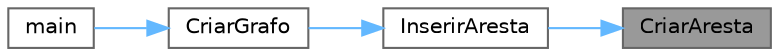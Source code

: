 digraph "CriarAresta"
{
 // LATEX_PDF_SIZE
  bgcolor="transparent";
  edge [fontname=Helvetica,fontsize=10,labelfontname=Helvetica,labelfontsize=10];
  node [fontname=Helvetica,fontsize=10,shape=box,height=0.2,width=0.4];
  rankdir="RL";
  Node1 [id="Node000001",label="CriarAresta",height=0.2,width=0.4,color="gray40", fillcolor="grey60", style="filled", fontcolor="black",tooltip="Cria uma nova aresta."];
  Node1 -> Node2 [id="edge4_Node000001_Node000002",dir="back",color="steelblue1",style="solid",tooltip=" "];
  Node2 [id="Node000002",label="InserirAresta",height=0.2,width=0.4,color="grey40", fillcolor="white", style="filled",URL="$funcoes_8c.html#aa92eec9996ab024ca52bd9edd4384dff",tooltip="Declaração da função para inserir arestas."];
  Node2 -> Node3 [id="edge5_Node000002_Node000003",dir="back",color="steelblue1",style="solid",tooltip=" "];
  Node3 [id="Node000003",label="CriarGrafo",height=0.2,width=0.4,color="grey40", fillcolor="white", style="filled",URL="$funcoes_8c.html#a76b8a843b78e8fafdd8ffa6b43874323",tooltip="Declaração da função para criar o grafo."];
  Node3 -> Node4 [id="edge6_Node000003_Node000004",dir="back",color="steelblue1",style="solid",tooltip=" "];
  Node4 [id="Node000004",label="main",height=0.2,width=0.4,color="grey40", fillcolor="white", style="filled",URL="$main_8c.html#ae66f6b31b5ad750f1fe042a706a4e3d4",tooltip=" "];
}
